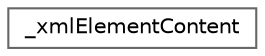 digraph "Graphical Class Hierarchy"
{
 // LATEX_PDF_SIZE
  bgcolor="transparent";
  edge [fontname=Helvetica,fontsize=10,labelfontname=Helvetica,labelfontsize=10];
  node [fontname=Helvetica,fontsize=10,shape=box,height=0.2,width=0.4];
  rankdir="LR";
  Node0 [label="_xmlElementContent",height=0.2,width=0.4,color="grey40", fillcolor="white", style="filled",URL="$struct__xml_element_content.html",tooltip=" "];
}
